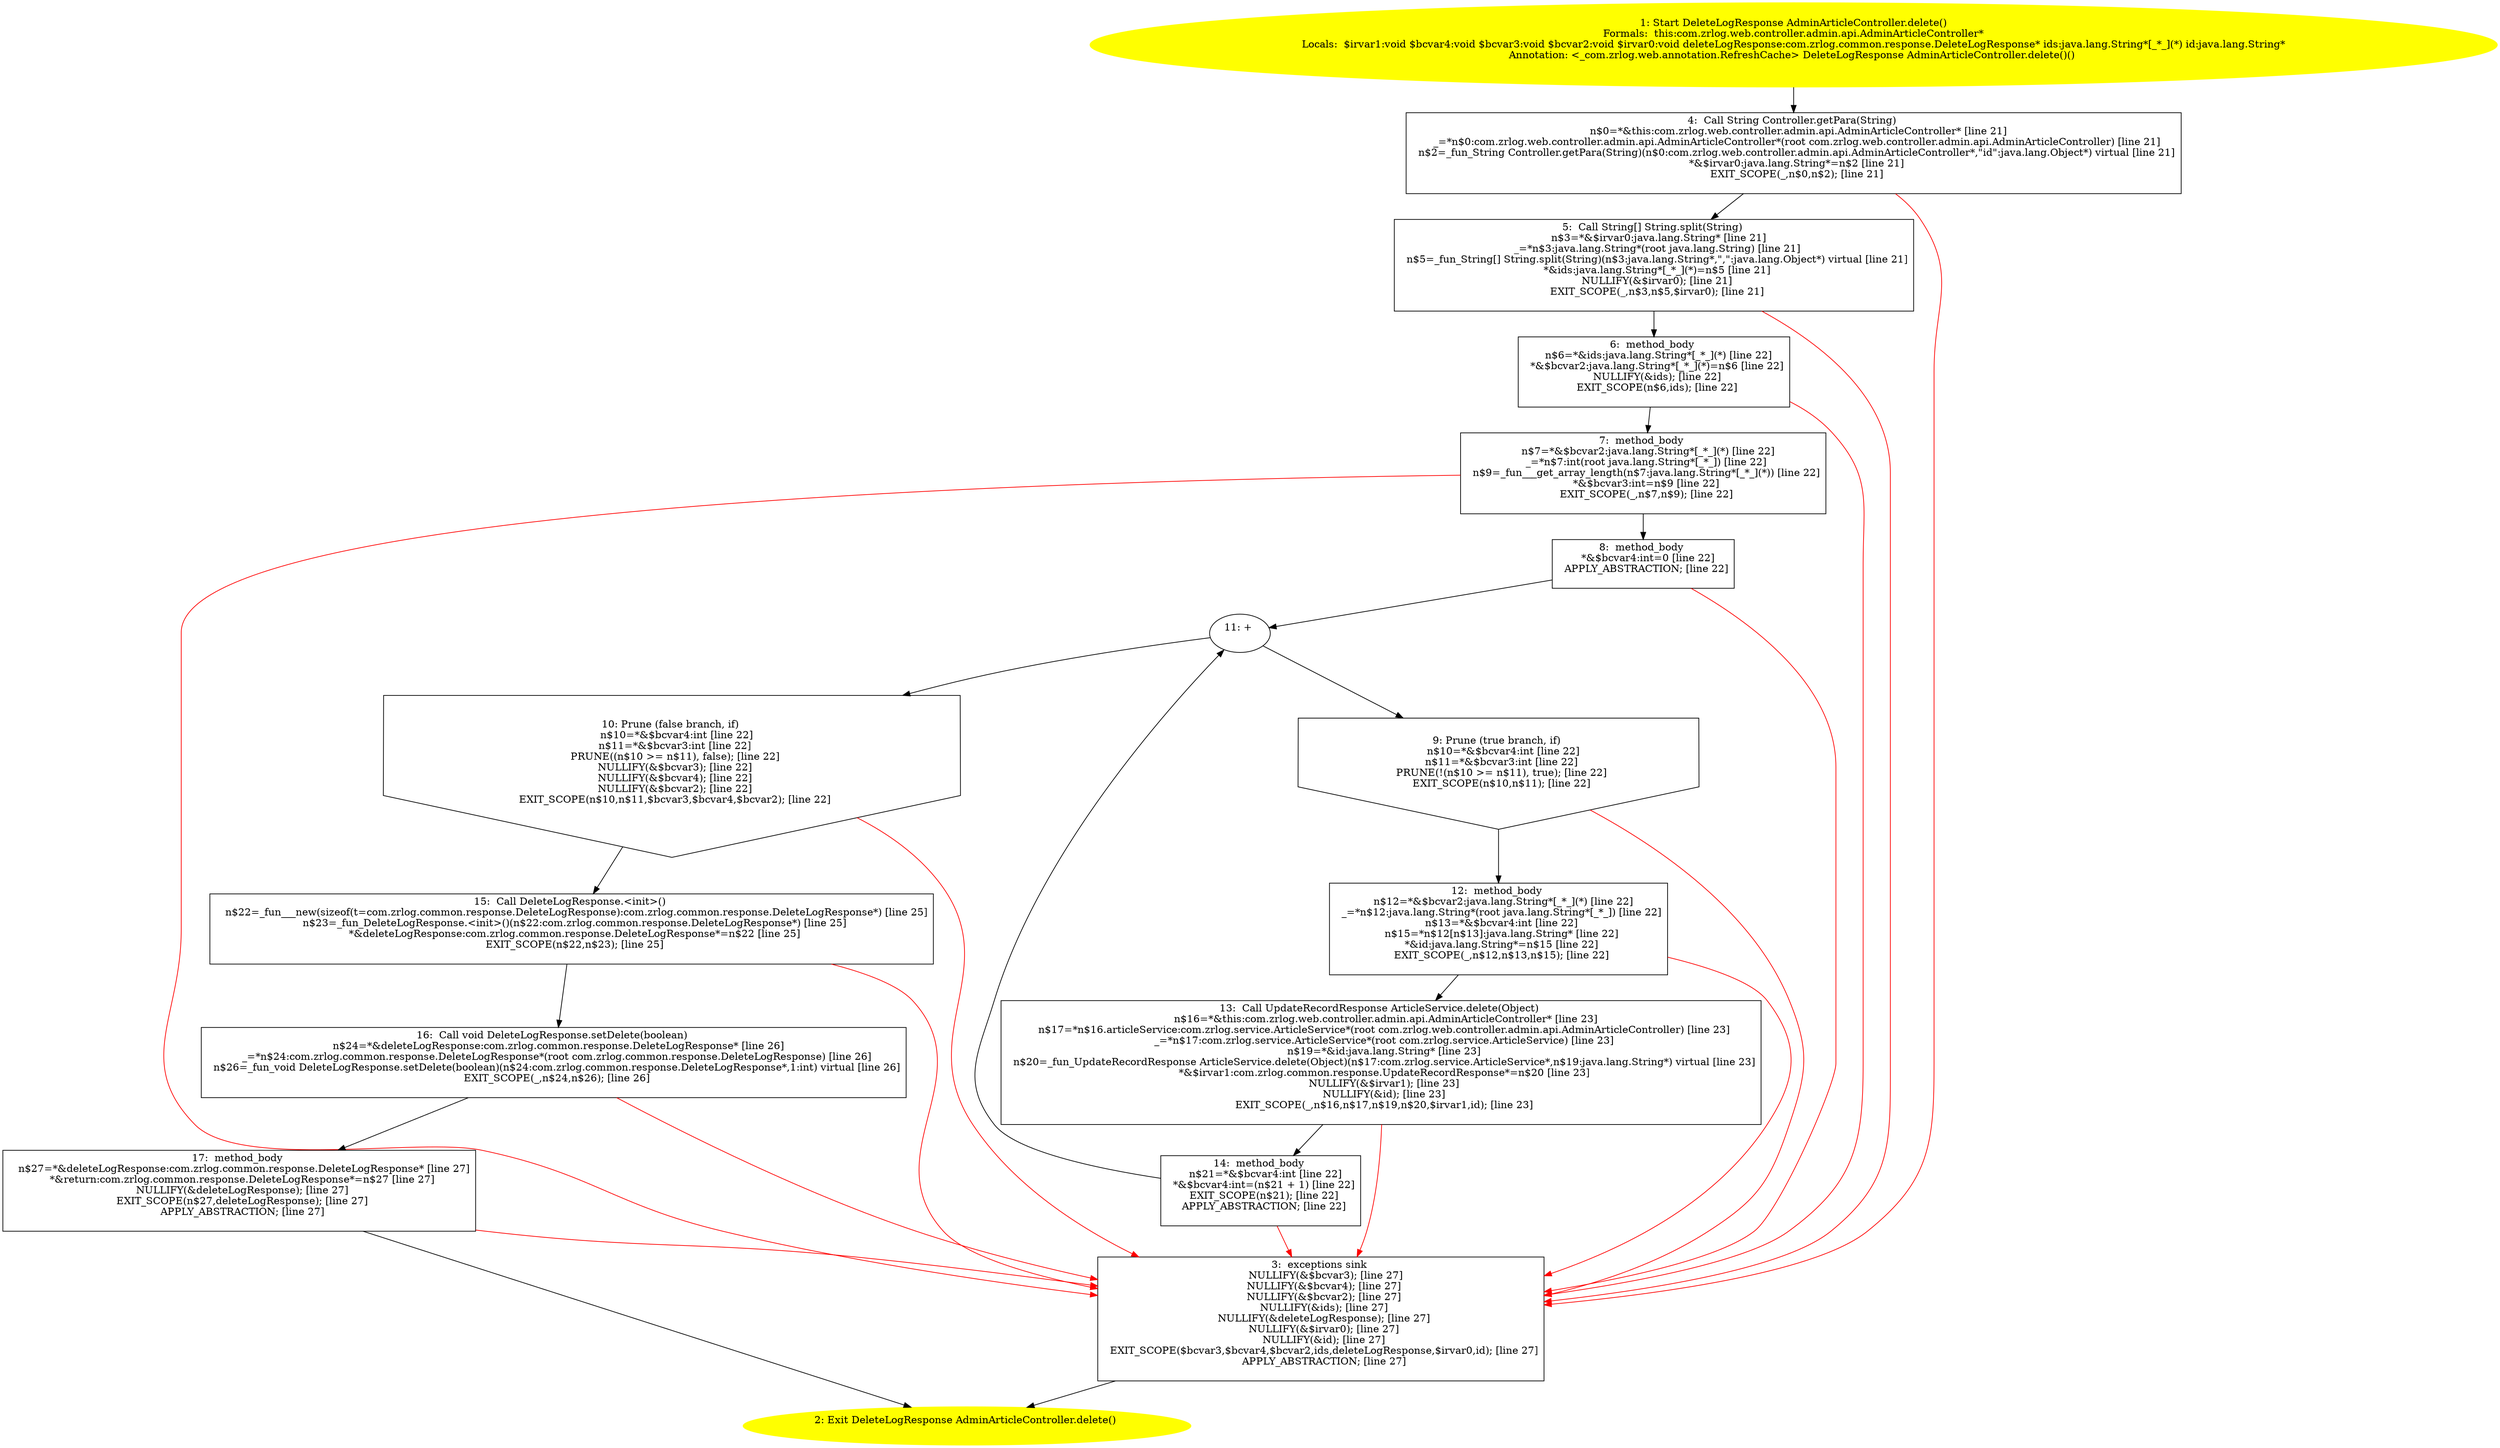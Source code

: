 /* @generated */
digraph cfg {
"com.zrlog.web.controller.admin.api.AdminArticleController.delete():com.zrlog.common.response.DeleteL.0899fe834bdd8c500c46e5a138d6fb21_1" [label="1: Start DeleteLogResponse AdminArticleController.delete()\nFormals:  this:com.zrlog.web.controller.admin.api.AdminArticleController*\nLocals:  $irvar1:void $bcvar4:void $bcvar3:void $bcvar2:void $irvar0:void deleteLogResponse:com.zrlog.common.response.DeleteLogResponse* ids:java.lang.String*[_*_](*) id:java.lang.String*\nAnnotation: <_com.zrlog.web.annotation.RefreshCache> DeleteLogResponse AdminArticleController.delete()() \n  " color=yellow style=filled]
	

	 "com.zrlog.web.controller.admin.api.AdminArticleController.delete():com.zrlog.common.response.DeleteL.0899fe834bdd8c500c46e5a138d6fb21_1" -> "com.zrlog.web.controller.admin.api.AdminArticleController.delete():com.zrlog.common.response.DeleteL.0899fe834bdd8c500c46e5a138d6fb21_4" ;
"com.zrlog.web.controller.admin.api.AdminArticleController.delete():com.zrlog.common.response.DeleteL.0899fe834bdd8c500c46e5a138d6fb21_2" [label="2: Exit DeleteLogResponse AdminArticleController.delete() \n  " color=yellow style=filled]
	

"com.zrlog.web.controller.admin.api.AdminArticleController.delete():com.zrlog.common.response.DeleteL.0899fe834bdd8c500c46e5a138d6fb21_3" [label="3:  exceptions sink \n   NULLIFY(&$bcvar3); [line 27]\n  NULLIFY(&$bcvar4); [line 27]\n  NULLIFY(&$bcvar2); [line 27]\n  NULLIFY(&ids); [line 27]\n  NULLIFY(&deleteLogResponse); [line 27]\n  NULLIFY(&$irvar0); [line 27]\n  NULLIFY(&id); [line 27]\n  EXIT_SCOPE($bcvar3,$bcvar4,$bcvar2,ids,deleteLogResponse,$irvar0,id); [line 27]\n  APPLY_ABSTRACTION; [line 27]\n " shape="box"]
	

	 "com.zrlog.web.controller.admin.api.AdminArticleController.delete():com.zrlog.common.response.DeleteL.0899fe834bdd8c500c46e5a138d6fb21_3" -> "com.zrlog.web.controller.admin.api.AdminArticleController.delete():com.zrlog.common.response.DeleteL.0899fe834bdd8c500c46e5a138d6fb21_2" ;
"com.zrlog.web.controller.admin.api.AdminArticleController.delete():com.zrlog.common.response.DeleteL.0899fe834bdd8c500c46e5a138d6fb21_4" [label="4:  Call String Controller.getPara(String) \n   n$0=*&this:com.zrlog.web.controller.admin.api.AdminArticleController* [line 21]\n  _=*n$0:com.zrlog.web.controller.admin.api.AdminArticleController*(root com.zrlog.web.controller.admin.api.AdminArticleController) [line 21]\n  n$2=_fun_String Controller.getPara(String)(n$0:com.zrlog.web.controller.admin.api.AdminArticleController*,\"id\":java.lang.Object*) virtual [line 21]\n  *&$irvar0:java.lang.String*=n$2 [line 21]\n  EXIT_SCOPE(_,n$0,n$2); [line 21]\n " shape="box"]
	

	 "com.zrlog.web.controller.admin.api.AdminArticleController.delete():com.zrlog.common.response.DeleteL.0899fe834bdd8c500c46e5a138d6fb21_4" -> "com.zrlog.web.controller.admin.api.AdminArticleController.delete():com.zrlog.common.response.DeleteL.0899fe834bdd8c500c46e5a138d6fb21_5" ;
	 "com.zrlog.web.controller.admin.api.AdminArticleController.delete():com.zrlog.common.response.DeleteL.0899fe834bdd8c500c46e5a138d6fb21_4" -> "com.zrlog.web.controller.admin.api.AdminArticleController.delete():com.zrlog.common.response.DeleteL.0899fe834bdd8c500c46e5a138d6fb21_3" [color="red" ];
"com.zrlog.web.controller.admin.api.AdminArticleController.delete():com.zrlog.common.response.DeleteL.0899fe834bdd8c500c46e5a138d6fb21_5" [label="5:  Call String[] String.split(String) \n   n$3=*&$irvar0:java.lang.String* [line 21]\n  _=*n$3:java.lang.String*(root java.lang.String) [line 21]\n  n$5=_fun_String[] String.split(String)(n$3:java.lang.String*,\",\":java.lang.Object*) virtual [line 21]\n  *&ids:java.lang.String*[_*_](*)=n$5 [line 21]\n  NULLIFY(&$irvar0); [line 21]\n  EXIT_SCOPE(_,n$3,n$5,$irvar0); [line 21]\n " shape="box"]
	

	 "com.zrlog.web.controller.admin.api.AdminArticleController.delete():com.zrlog.common.response.DeleteL.0899fe834bdd8c500c46e5a138d6fb21_5" -> "com.zrlog.web.controller.admin.api.AdminArticleController.delete():com.zrlog.common.response.DeleteL.0899fe834bdd8c500c46e5a138d6fb21_6" ;
	 "com.zrlog.web.controller.admin.api.AdminArticleController.delete():com.zrlog.common.response.DeleteL.0899fe834bdd8c500c46e5a138d6fb21_5" -> "com.zrlog.web.controller.admin.api.AdminArticleController.delete():com.zrlog.common.response.DeleteL.0899fe834bdd8c500c46e5a138d6fb21_3" [color="red" ];
"com.zrlog.web.controller.admin.api.AdminArticleController.delete():com.zrlog.common.response.DeleteL.0899fe834bdd8c500c46e5a138d6fb21_6" [label="6:  method_body \n   n$6=*&ids:java.lang.String*[_*_](*) [line 22]\n  *&$bcvar2:java.lang.String*[_*_](*)=n$6 [line 22]\n  NULLIFY(&ids); [line 22]\n  EXIT_SCOPE(n$6,ids); [line 22]\n " shape="box"]
	

	 "com.zrlog.web.controller.admin.api.AdminArticleController.delete():com.zrlog.common.response.DeleteL.0899fe834bdd8c500c46e5a138d6fb21_6" -> "com.zrlog.web.controller.admin.api.AdminArticleController.delete():com.zrlog.common.response.DeleteL.0899fe834bdd8c500c46e5a138d6fb21_7" ;
	 "com.zrlog.web.controller.admin.api.AdminArticleController.delete():com.zrlog.common.response.DeleteL.0899fe834bdd8c500c46e5a138d6fb21_6" -> "com.zrlog.web.controller.admin.api.AdminArticleController.delete():com.zrlog.common.response.DeleteL.0899fe834bdd8c500c46e5a138d6fb21_3" [color="red" ];
"com.zrlog.web.controller.admin.api.AdminArticleController.delete():com.zrlog.common.response.DeleteL.0899fe834bdd8c500c46e5a138d6fb21_7" [label="7:  method_body \n   n$7=*&$bcvar2:java.lang.String*[_*_](*) [line 22]\n  _=*n$7:int(root java.lang.String*[_*_]) [line 22]\n  n$9=_fun___get_array_length(n$7:java.lang.String*[_*_](*)) [line 22]\n  *&$bcvar3:int=n$9 [line 22]\n  EXIT_SCOPE(_,n$7,n$9); [line 22]\n " shape="box"]
	

	 "com.zrlog.web.controller.admin.api.AdminArticleController.delete():com.zrlog.common.response.DeleteL.0899fe834bdd8c500c46e5a138d6fb21_7" -> "com.zrlog.web.controller.admin.api.AdminArticleController.delete():com.zrlog.common.response.DeleteL.0899fe834bdd8c500c46e5a138d6fb21_8" ;
	 "com.zrlog.web.controller.admin.api.AdminArticleController.delete():com.zrlog.common.response.DeleteL.0899fe834bdd8c500c46e5a138d6fb21_7" -> "com.zrlog.web.controller.admin.api.AdminArticleController.delete():com.zrlog.common.response.DeleteL.0899fe834bdd8c500c46e5a138d6fb21_3" [color="red" ];
"com.zrlog.web.controller.admin.api.AdminArticleController.delete():com.zrlog.common.response.DeleteL.0899fe834bdd8c500c46e5a138d6fb21_8" [label="8:  method_body \n   *&$bcvar4:int=0 [line 22]\n  APPLY_ABSTRACTION; [line 22]\n " shape="box"]
	

	 "com.zrlog.web.controller.admin.api.AdminArticleController.delete():com.zrlog.common.response.DeleteL.0899fe834bdd8c500c46e5a138d6fb21_8" -> "com.zrlog.web.controller.admin.api.AdminArticleController.delete():com.zrlog.common.response.DeleteL.0899fe834bdd8c500c46e5a138d6fb21_11" ;
	 "com.zrlog.web.controller.admin.api.AdminArticleController.delete():com.zrlog.common.response.DeleteL.0899fe834bdd8c500c46e5a138d6fb21_8" -> "com.zrlog.web.controller.admin.api.AdminArticleController.delete():com.zrlog.common.response.DeleteL.0899fe834bdd8c500c46e5a138d6fb21_3" [color="red" ];
"com.zrlog.web.controller.admin.api.AdminArticleController.delete():com.zrlog.common.response.DeleteL.0899fe834bdd8c500c46e5a138d6fb21_9" [label="9: Prune (true branch, if) \n   n$10=*&$bcvar4:int [line 22]\n  n$11=*&$bcvar3:int [line 22]\n  PRUNE(!(n$10 >= n$11), true); [line 22]\n  EXIT_SCOPE(n$10,n$11); [line 22]\n " shape="invhouse"]
	

	 "com.zrlog.web.controller.admin.api.AdminArticleController.delete():com.zrlog.common.response.DeleteL.0899fe834bdd8c500c46e5a138d6fb21_9" -> "com.zrlog.web.controller.admin.api.AdminArticleController.delete():com.zrlog.common.response.DeleteL.0899fe834bdd8c500c46e5a138d6fb21_12" ;
	 "com.zrlog.web.controller.admin.api.AdminArticleController.delete():com.zrlog.common.response.DeleteL.0899fe834bdd8c500c46e5a138d6fb21_9" -> "com.zrlog.web.controller.admin.api.AdminArticleController.delete():com.zrlog.common.response.DeleteL.0899fe834bdd8c500c46e5a138d6fb21_3" [color="red" ];
"com.zrlog.web.controller.admin.api.AdminArticleController.delete():com.zrlog.common.response.DeleteL.0899fe834bdd8c500c46e5a138d6fb21_10" [label="10: Prune (false branch, if) \n   n$10=*&$bcvar4:int [line 22]\n  n$11=*&$bcvar3:int [line 22]\n  PRUNE((n$10 >= n$11), false); [line 22]\n  NULLIFY(&$bcvar3); [line 22]\n  NULLIFY(&$bcvar4); [line 22]\n  NULLIFY(&$bcvar2); [line 22]\n  EXIT_SCOPE(n$10,n$11,$bcvar3,$bcvar4,$bcvar2); [line 22]\n " shape="invhouse"]
	

	 "com.zrlog.web.controller.admin.api.AdminArticleController.delete():com.zrlog.common.response.DeleteL.0899fe834bdd8c500c46e5a138d6fb21_10" -> "com.zrlog.web.controller.admin.api.AdminArticleController.delete():com.zrlog.common.response.DeleteL.0899fe834bdd8c500c46e5a138d6fb21_15" ;
	 "com.zrlog.web.controller.admin.api.AdminArticleController.delete():com.zrlog.common.response.DeleteL.0899fe834bdd8c500c46e5a138d6fb21_10" -> "com.zrlog.web.controller.admin.api.AdminArticleController.delete():com.zrlog.common.response.DeleteL.0899fe834bdd8c500c46e5a138d6fb21_3" [color="red" ];
"com.zrlog.web.controller.admin.api.AdminArticleController.delete():com.zrlog.common.response.DeleteL.0899fe834bdd8c500c46e5a138d6fb21_11" [label="11: + \n  " ]
	

	 "com.zrlog.web.controller.admin.api.AdminArticleController.delete():com.zrlog.common.response.DeleteL.0899fe834bdd8c500c46e5a138d6fb21_11" -> "com.zrlog.web.controller.admin.api.AdminArticleController.delete():com.zrlog.common.response.DeleteL.0899fe834bdd8c500c46e5a138d6fb21_9" ;
	 "com.zrlog.web.controller.admin.api.AdminArticleController.delete():com.zrlog.common.response.DeleteL.0899fe834bdd8c500c46e5a138d6fb21_11" -> "com.zrlog.web.controller.admin.api.AdminArticleController.delete():com.zrlog.common.response.DeleteL.0899fe834bdd8c500c46e5a138d6fb21_10" ;
"com.zrlog.web.controller.admin.api.AdminArticleController.delete():com.zrlog.common.response.DeleteL.0899fe834bdd8c500c46e5a138d6fb21_12" [label="12:  method_body \n   n$12=*&$bcvar2:java.lang.String*[_*_](*) [line 22]\n  _=*n$12:java.lang.String*(root java.lang.String*[_*_]) [line 22]\n  n$13=*&$bcvar4:int [line 22]\n  n$15=*n$12[n$13]:java.lang.String* [line 22]\n  *&id:java.lang.String*=n$15 [line 22]\n  EXIT_SCOPE(_,n$12,n$13,n$15); [line 22]\n " shape="box"]
	

	 "com.zrlog.web.controller.admin.api.AdminArticleController.delete():com.zrlog.common.response.DeleteL.0899fe834bdd8c500c46e5a138d6fb21_12" -> "com.zrlog.web.controller.admin.api.AdminArticleController.delete():com.zrlog.common.response.DeleteL.0899fe834bdd8c500c46e5a138d6fb21_13" ;
	 "com.zrlog.web.controller.admin.api.AdminArticleController.delete():com.zrlog.common.response.DeleteL.0899fe834bdd8c500c46e5a138d6fb21_12" -> "com.zrlog.web.controller.admin.api.AdminArticleController.delete():com.zrlog.common.response.DeleteL.0899fe834bdd8c500c46e5a138d6fb21_3" [color="red" ];
"com.zrlog.web.controller.admin.api.AdminArticleController.delete():com.zrlog.common.response.DeleteL.0899fe834bdd8c500c46e5a138d6fb21_13" [label="13:  Call UpdateRecordResponse ArticleService.delete(Object) \n   n$16=*&this:com.zrlog.web.controller.admin.api.AdminArticleController* [line 23]\n  n$17=*n$16.articleService:com.zrlog.service.ArticleService*(root com.zrlog.web.controller.admin.api.AdminArticleController) [line 23]\n  _=*n$17:com.zrlog.service.ArticleService*(root com.zrlog.service.ArticleService) [line 23]\n  n$19=*&id:java.lang.String* [line 23]\n  n$20=_fun_UpdateRecordResponse ArticleService.delete(Object)(n$17:com.zrlog.service.ArticleService*,n$19:java.lang.String*) virtual [line 23]\n  *&$irvar1:com.zrlog.common.response.UpdateRecordResponse*=n$20 [line 23]\n  NULLIFY(&$irvar1); [line 23]\n  NULLIFY(&id); [line 23]\n  EXIT_SCOPE(_,n$16,n$17,n$19,n$20,$irvar1,id); [line 23]\n " shape="box"]
	

	 "com.zrlog.web.controller.admin.api.AdminArticleController.delete():com.zrlog.common.response.DeleteL.0899fe834bdd8c500c46e5a138d6fb21_13" -> "com.zrlog.web.controller.admin.api.AdminArticleController.delete():com.zrlog.common.response.DeleteL.0899fe834bdd8c500c46e5a138d6fb21_14" ;
	 "com.zrlog.web.controller.admin.api.AdminArticleController.delete():com.zrlog.common.response.DeleteL.0899fe834bdd8c500c46e5a138d6fb21_13" -> "com.zrlog.web.controller.admin.api.AdminArticleController.delete():com.zrlog.common.response.DeleteL.0899fe834bdd8c500c46e5a138d6fb21_3" [color="red" ];
"com.zrlog.web.controller.admin.api.AdminArticleController.delete():com.zrlog.common.response.DeleteL.0899fe834bdd8c500c46e5a138d6fb21_14" [label="14:  method_body \n   n$21=*&$bcvar4:int [line 22]\n  *&$bcvar4:int=(n$21 + 1) [line 22]\n  EXIT_SCOPE(n$21); [line 22]\n  APPLY_ABSTRACTION; [line 22]\n " shape="box"]
	

	 "com.zrlog.web.controller.admin.api.AdminArticleController.delete():com.zrlog.common.response.DeleteL.0899fe834bdd8c500c46e5a138d6fb21_14" -> "com.zrlog.web.controller.admin.api.AdminArticleController.delete():com.zrlog.common.response.DeleteL.0899fe834bdd8c500c46e5a138d6fb21_11" ;
	 "com.zrlog.web.controller.admin.api.AdminArticleController.delete():com.zrlog.common.response.DeleteL.0899fe834bdd8c500c46e5a138d6fb21_14" -> "com.zrlog.web.controller.admin.api.AdminArticleController.delete():com.zrlog.common.response.DeleteL.0899fe834bdd8c500c46e5a138d6fb21_3" [color="red" ];
"com.zrlog.web.controller.admin.api.AdminArticleController.delete():com.zrlog.common.response.DeleteL.0899fe834bdd8c500c46e5a138d6fb21_15" [label="15:  Call DeleteLogResponse.<init>() \n   n$22=_fun___new(sizeof(t=com.zrlog.common.response.DeleteLogResponse):com.zrlog.common.response.DeleteLogResponse*) [line 25]\n  n$23=_fun_DeleteLogResponse.<init>()(n$22:com.zrlog.common.response.DeleteLogResponse*) [line 25]\n  *&deleteLogResponse:com.zrlog.common.response.DeleteLogResponse*=n$22 [line 25]\n  EXIT_SCOPE(n$22,n$23); [line 25]\n " shape="box"]
	

	 "com.zrlog.web.controller.admin.api.AdminArticleController.delete():com.zrlog.common.response.DeleteL.0899fe834bdd8c500c46e5a138d6fb21_15" -> "com.zrlog.web.controller.admin.api.AdminArticleController.delete():com.zrlog.common.response.DeleteL.0899fe834bdd8c500c46e5a138d6fb21_16" ;
	 "com.zrlog.web.controller.admin.api.AdminArticleController.delete():com.zrlog.common.response.DeleteL.0899fe834bdd8c500c46e5a138d6fb21_15" -> "com.zrlog.web.controller.admin.api.AdminArticleController.delete():com.zrlog.common.response.DeleteL.0899fe834bdd8c500c46e5a138d6fb21_3" [color="red" ];
"com.zrlog.web.controller.admin.api.AdminArticleController.delete():com.zrlog.common.response.DeleteL.0899fe834bdd8c500c46e5a138d6fb21_16" [label="16:  Call void DeleteLogResponse.setDelete(boolean) \n   n$24=*&deleteLogResponse:com.zrlog.common.response.DeleteLogResponse* [line 26]\n  _=*n$24:com.zrlog.common.response.DeleteLogResponse*(root com.zrlog.common.response.DeleteLogResponse) [line 26]\n  n$26=_fun_void DeleteLogResponse.setDelete(boolean)(n$24:com.zrlog.common.response.DeleteLogResponse*,1:int) virtual [line 26]\n  EXIT_SCOPE(_,n$24,n$26); [line 26]\n " shape="box"]
	

	 "com.zrlog.web.controller.admin.api.AdminArticleController.delete():com.zrlog.common.response.DeleteL.0899fe834bdd8c500c46e5a138d6fb21_16" -> "com.zrlog.web.controller.admin.api.AdminArticleController.delete():com.zrlog.common.response.DeleteL.0899fe834bdd8c500c46e5a138d6fb21_17" ;
	 "com.zrlog.web.controller.admin.api.AdminArticleController.delete():com.zrlog.common.response.DeleteL.0899fe834bdd8c500c46e5a138d6fb21_16" -> "com.zrlog.web.controller.admin.api.AdminArticleController.delete():com.zrlog.common.response.DeleteL.0899fe834bdd8c500c46e5a138d6fb21_3" [color="red" ];
"com.zrlog.web.controller.admin.api.AdminArticleController.delete():com.zrlog.common.response.DeleteL.0899fe834bdd8c500c46e5a138d6fb21_17" [label="17:  method_body \n   n$27=*&deleteLogResponse:com.zrlog.common.response.DeleteLogResponse* [line 27]\n  *&return:com.zrlog.common.response.DeleteLogResponse*=n$27 [line 27]\n  NULLIFY(&deleteLogResponse); [line 27]\n  EXIT_SCOPE(n$27,deleteLogResponse); [line 27]\n  APPLY_ABSTRACTION; [line 27]\n " shape="box"]
	

	 "com.zrlog.web.controller.admin.api.AdminArticleController.delete():com.zrlog.common.response.DeleteL.0899fe834bdd8c500c46e5a138d6fb21_17" -> "com.zrlog.web.controller.admin.api.AdminArticleController.delete():com.zrlog.common.response.DeleteL.0899fe834bdd8c500c46e5a138d6fb21_2" ;
	 "com.zrlog.web.controller.admin.api.AdminArticleController.delete():com.zrlog.common.response.DeleteL.0899fe834bdd8c500c46e5a138d6fb21_17" -> "com.zrlog.web.controller.admin.api.AdminArticleController.delete():com.zrlog.common.response.DeleteL.0899fe834bdd8c500c46e5a138d6fb21_3" [color="red" ];
}

